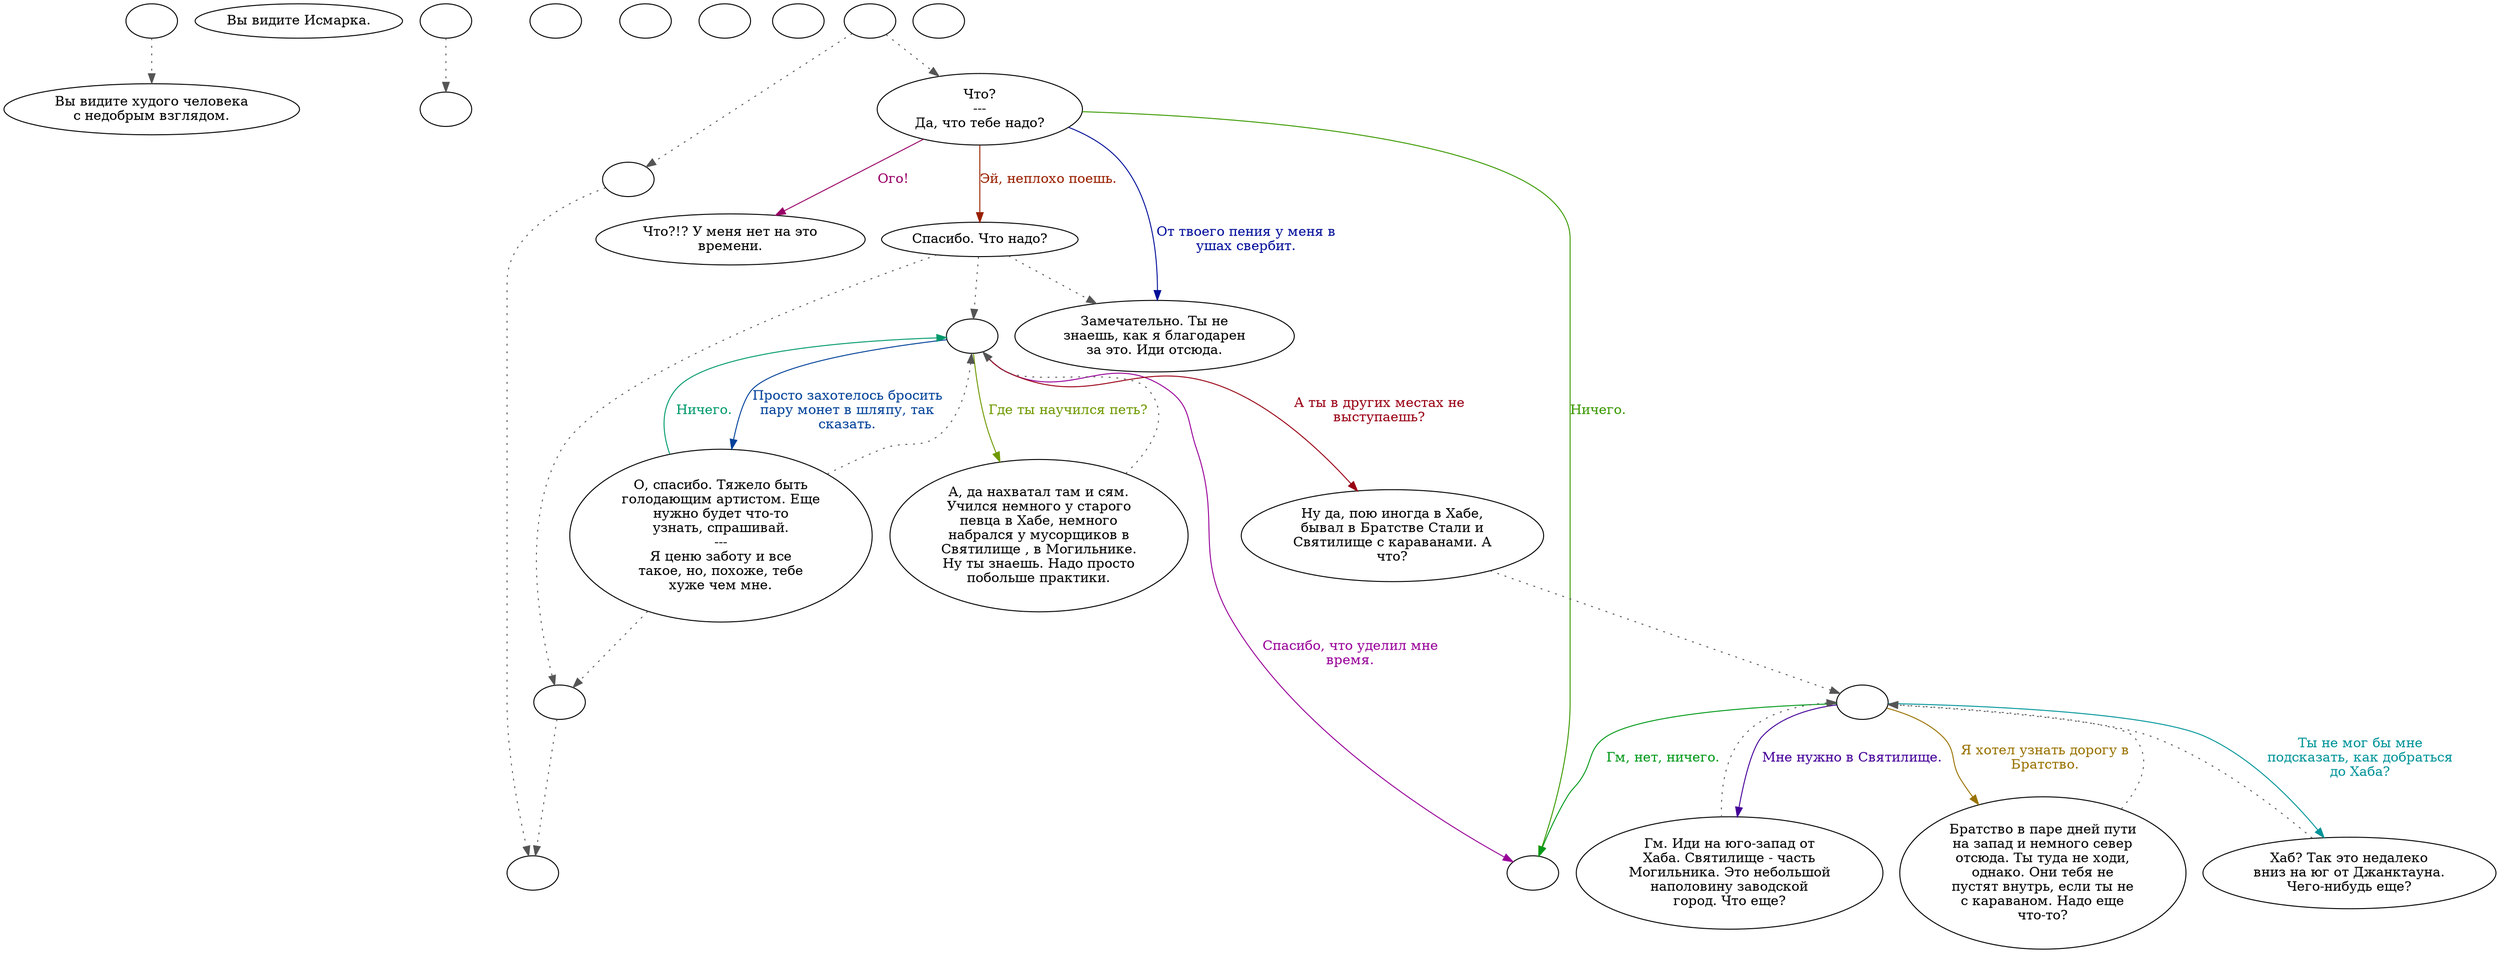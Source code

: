 digraph ismarc {
  "start" [style=filled       fillcolor="#FFFFFF"       color="#000000"]
  "start" -> "description_p_proc" [style=dotted color="#555555"]
  "start" [label=""]
  "look_at_p_proc" [style=filled       fillcolor="#FFFFFF"       color="#000000"]
  "look_at_p_proc" [label="Вы видите Исмарка."]
  "description_p_proc" [style=filled       fillcolor="#FFFFFF"       color="#000000"]
  "description_p_proc" [label="Вы видите худого человека\nс недобрым взглядом."]
  "critter_p_proc" [style=filled       fillcolor="#FFFFFF"       color="#000000"]
  "critter_p_proc" -> "sleeping" [style=dotted color="#555555"]
  "critter_p_proc" [label=""]
  "damage_p_proc" [style=filled       fillcolor="#FFFFFF"       color="#000000"]
  "damage_p_proc" [label=""]
  "destroy_p_proc" [style=filled       fillcolor="#FFFFFF"       color="#000000"]
  "destroy_p_proc" [label=""]
  "map_enter_p_proc" [style=filled       fillcolor="#FFFFFF"       color="#000000"]
  "map_enter_p_proc" [label=""]
  "pickup_p_proc" [style=filled       fillcolor="#FFFFFF"       color="#000000"]
  "pickup_p_proc" [label=""]
  "talk_p_proc" [style=filled       fillcolor="#FFFFFF"       color="#000000"]
  "talk_p_proc" -> "get_reaction" [style=dotted color="#555555"]
  "talk_p_proc" -> "Ismarc01" [style=dotted color="#555555"]
  "talk_p_proc" [label=""]
  "timed_event_p_proc" [style=filled       fillcolor="#FFFFFF"       color="#000000"]
  "timed_event_p_proc" [label=""]
  "Ismarc01" [style=filled       fillcolor="#FFFFFF"       color="#000000"]
  "Ismarc01" [label="Что?\n---\nДа, что тебе надо?"]
  "Ismarc01" -> "Ismarc02" [label="Эй, неплохо поешь." color="#991F00" fontcolor="#991F00"]
  "Ismarc01" -> "Ismarc03" [label="От твоего пения у меня в\nушах свербит." color="#000E99" fontcolor="#000E99"]
  "Ismarc01" -> "IsmarcEnd" [label="Ничего." color="#3A9900" fontcolor="#3A9900"]
  "Ismarc01" -> "Ismarc04" [label="Ого!" color="#990067" fontcolor="#990067"]
  "Ismarc02" [style=filled       fillcolor="#FFFFFF"       color="#000000"]
  "Ismarc02" -> "UpReact" [style=dotted color="#555555"]
  "Ismarc02" -> "Ismarc03" [style=dotted color="#555555"]
  "Ismarc02" -> "Ismarc10" [style=dotted color="#555555"]
  "Ismarc02" [label="Спасибо. Что надо?"]
  "Ismarc03" [style=filled       fillcolor="#FFFFFF"       color="#000000"]
  "Ismarc03" [label="Замечательно. Ты не\nзнаешь, как я благодарен\nза это. Иди отсюда."]
  "Ismarc04" [style=filled       fillcolor="#FFFFFF"       color="#000000"]
  "Ismarc04" [label="Что?!? У меня нет на это\nвремени."]
  "Ismarc05" [style=filled       fillcolor="#FFFFFF"       color="#000000"]
  "Ismarc05" -> "Ismarc09" [style=dotted color="#555555"]
  "Ismarc05" [label="Ну да, пою иногда в Хабе,\nбывал в Братстве Стали и\nСвятилище с караванами. А\nчто?"]
  "Ismarc06" [style=filled       fillcolor="#FFFFFF"       color="#000000"]
  "Ismarc06" -> "Ismarc09" [style=dotted color="#555555"]
  "Ismarc06" [label="Хаб? Так это недалеко\nвниз на юг от Джанктауна.\nЧего-нибудь еще?"]
  "Ismarc07" [style=filled       fillcolor="#FFFFFF"       color="#000000"]
  "Ismarc07" -> "Ismarc09" [style=dotted color="#555555"]
  "Ismarc07" [label="Братство в паре дней пути\nна запад и немного север\nотсюда. Ты туда не ходи,\nоднако. Они тебя не\nпустят внутрь, если ты не\nс караваном. Надо еще\nчто-то?"]
  "Ismarc08" [style=filled       fillcolor="#FFFFFF"       color="#000000"]
  "Ismarc08" -> "Ismarc09" [style=dotted color="#555555"]
  "Ismarc08" [label="Гм. Иди на юго-запад от\nХаба. Святилище - часть\nМогильника. Это небольшой\nнаполовину заводской\nгород. Что еще?"]
  "Ismarc09" [style=filled       fillcolor="#FFFFFF"       color="#000000"]
  "Ismarc09" [label=""]
  "Ismarc09" -> "Ismarc06" [label="Ты не мог бы мне\nподсказать, как добраться\nдо Хаба?" color="#009499" fontcolor="#009499"]
  "Ismarc09" -> "Ismarc07" [label="Я хотел узнать дорогу в\nБратство." color="#997200" fontcolor="#997200"]
  "Ismarc09" -> "Ismarc08" [label="Мне нужно в Святилище." color="#450099" fontcolor="#450099"]
  "Ismarc09" -> "IsmarcEnd" [label="Гм, нет, ничего." color="#009918" fontcolor="#009918"]
  "Ismarc10" [style=filled       fillcolor="#FFFFFF"       color="#000000"]
  "Ismarc10" [label=""]
  "Ismarc10" -> "Ismarc05" [label="А ты в других местах не\nвыступаешь?" color="#990014" fontcolor="#990014"]
  "Ismarc10" -> "Ismarc11" [label="Просто захотелось бросить\nпару монет в шляпу, так\nсказать." color="#004199" fontcolor="#004199"]
  "Ismarc10" -> "Ismarc12" [label="Где ты научился петь?" color="#6E9900" fontcolor="#6E9900"]
  "Ismarc10" -> "IsmarcEnd" [label="Спасибо, что уделил мне\nвремя." color="#980099" fontcolor="#980099"]
  "Ismarc11" [style=filled       fillcolor="#FFFFFF"       color="#000000"]
  "Ismarc11" -> "UpReact" [style=dotted color="#555555"]
  "Ismarc11" -> "Ismarc10" [style=dotted color="#555555"]
  "Ismarc11" [label="О, спасибо. Тяжело быть\nголодающим артистом. Еще\nнужно будет что-то\nузнать, спрашивай.\n---\nЯ ценю заботу и все\nтакое, но, похоже, тебе\nхуже чем мне."]
  "Ismarc11" -> "Ismarc10" [label="Ничего." color="#00996B" fontcolor="#00996B"]
  "Ismarc12" [style=filled       fillcolor="#FFFFFF"       color="#000000"]
  "Ismarc12" -> "Ismarc10" [style=dotted color="#555555"]
  "Ismarc12" [label="А, да нахватал там и сям.\nУчился немного у старого\nпевца в Хабе, немного\nнабрался у мусорщиков в\nСвятилище , в Могильнике.\nНу ты знаешь. Надо просто\nпобольше практики."]
  "IsmarcEnd" [style=filled       fillcolor="#FFFFFF"       color="#000000"]
  "IsmarcEnd" [label=""]
  "sleeping" [style=filled       fillcolor="#FFFFFF"       color="#000000"]
  "sleeping" [label=""]
  "get_reaction" [style=filled       fillcolor="#FFFFFF"       color="#000000"]
  "get_reaction" -> "ReactToLevel" [style=dotted color="#555555"]
  "get_reaction" [label=""]
  "ReactToLevel" [style=filled       fillcolor="#FFFFFF"       color="#000000"]
  "ReactToLevel" [label=""]
  "UpReact" [style=filled       fillcolor="#FFFFFF"       color="#000000"]
  "UpReact" -> "ReactToLevel" [style=dotted color="#555555"]
  "UpReact" [label=""]
}